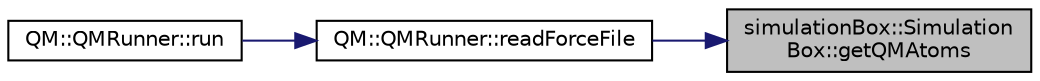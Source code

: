 digraph "simulationBox::SimulationBox::getQMAtoms"
{
 // LATEX_PDF_SIZE
  edge [fontname="Helvetica",fontsize="10",labelfontname="Helvetica",labelfontsize="10"];
  node [fontname="Helvetica",fontsize="10",shape=record];
  rankdir="RL";
  Node1 [label="simulationBox::Simulation\lBox::getQMAtoms",height=0.2,width=0.4,color="black", fillcolor="grey75", style="filled", fontcolor="black",tooltip=" "];
  Node1 -> Node2 [dir="back",color="midnightblue",fontsize="10",style="solid",fontname="Helvetica"];
  Node2 [label="QM::QMRunner::readForceFile",height=0.2,width=0.4,color="black", fillcolor="white", style="filled",URL="$classQM_1_1QMRunner.html#abe5e85a912acb28a5e411070299b0367",tooltip="reads the force file (including qm energy) and sets the forces of the atoms"];
  Node2 -> Node3 [dir="back",color="midnightblue",fontsize="10",style="solid",fontname="Helvetica"];
  Node3 [label="QM::QMRunner::run",height=0.2,width=0.4,color="black", fillcolor="white", style="filled",URL="$classQM_1_1QMRunner.html#a03cec3e7150de9fcb3f603359481f95b",tooltip="run the qm engine"];
}
